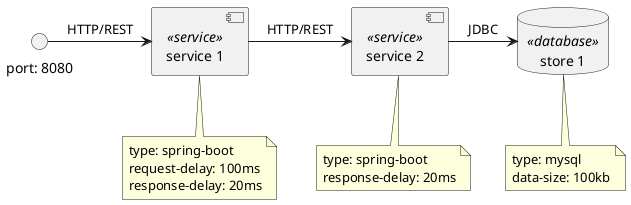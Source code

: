 @startuml

database "store 1" <<database>>
note bottom of "store 1" {
    type: mysql
    data-size: 100kb
}

component "service 1" <<service>>
note bottom of "service 1" {
    type: spring-boot
    request-delay: 100ms
    response-delay: 20ms
}

component "service 2" <<service>>
note bottom of "service 2" {
    type: spring-boot
    response-delay: 20ms
}

interface "port: 8080"

[service 1] -> [service 2]: HTTP/REST

[service 2] -> [store 1]: JDBC

[port: 8080] -> [service 1]: HTTP/REST

@enduml
